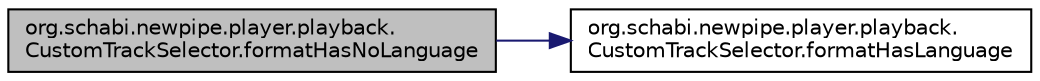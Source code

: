 digraph "org.schabi.newpipe.player.playback.CustomTrackSelector.formatHasNoLanguage"
{
 // LATEX_PDF_SIZE
  edge [fontname="Helvetica",fontsize="10",labelfontname="Helvetica",labelfontsize="10"];
  node [fontname="Helvetica",fontsize="10",shape=record];
  rankdir="LR";
  Node1 [label="org.schabi.newpipe.player.playback.\lCustomTrackSelector.formatHasNoLanguage",height=0.2,width=0.4,color="black", fillcolor="grey75", style="filled", fontcolor="black",tooltip=" "];
  Node1 -> Node2 [color="midnightblue",fontsize="10",style="solid",fontname="Helvetica"];
  Node2 [label="org.schabi.newpipe.player.playback.\lCustomTrackSelector.formatHasLanguage",height=0.2,width=0.4,color="black", fillcolor="white", style="filled",URL="$classorg_1_1schabi_1_1newpipe_1_1player_1_1playback_1_1_custom_track_selector.html#a653f3db7c749e6a695e482d2b64276e9",tooltip=" "];
}
